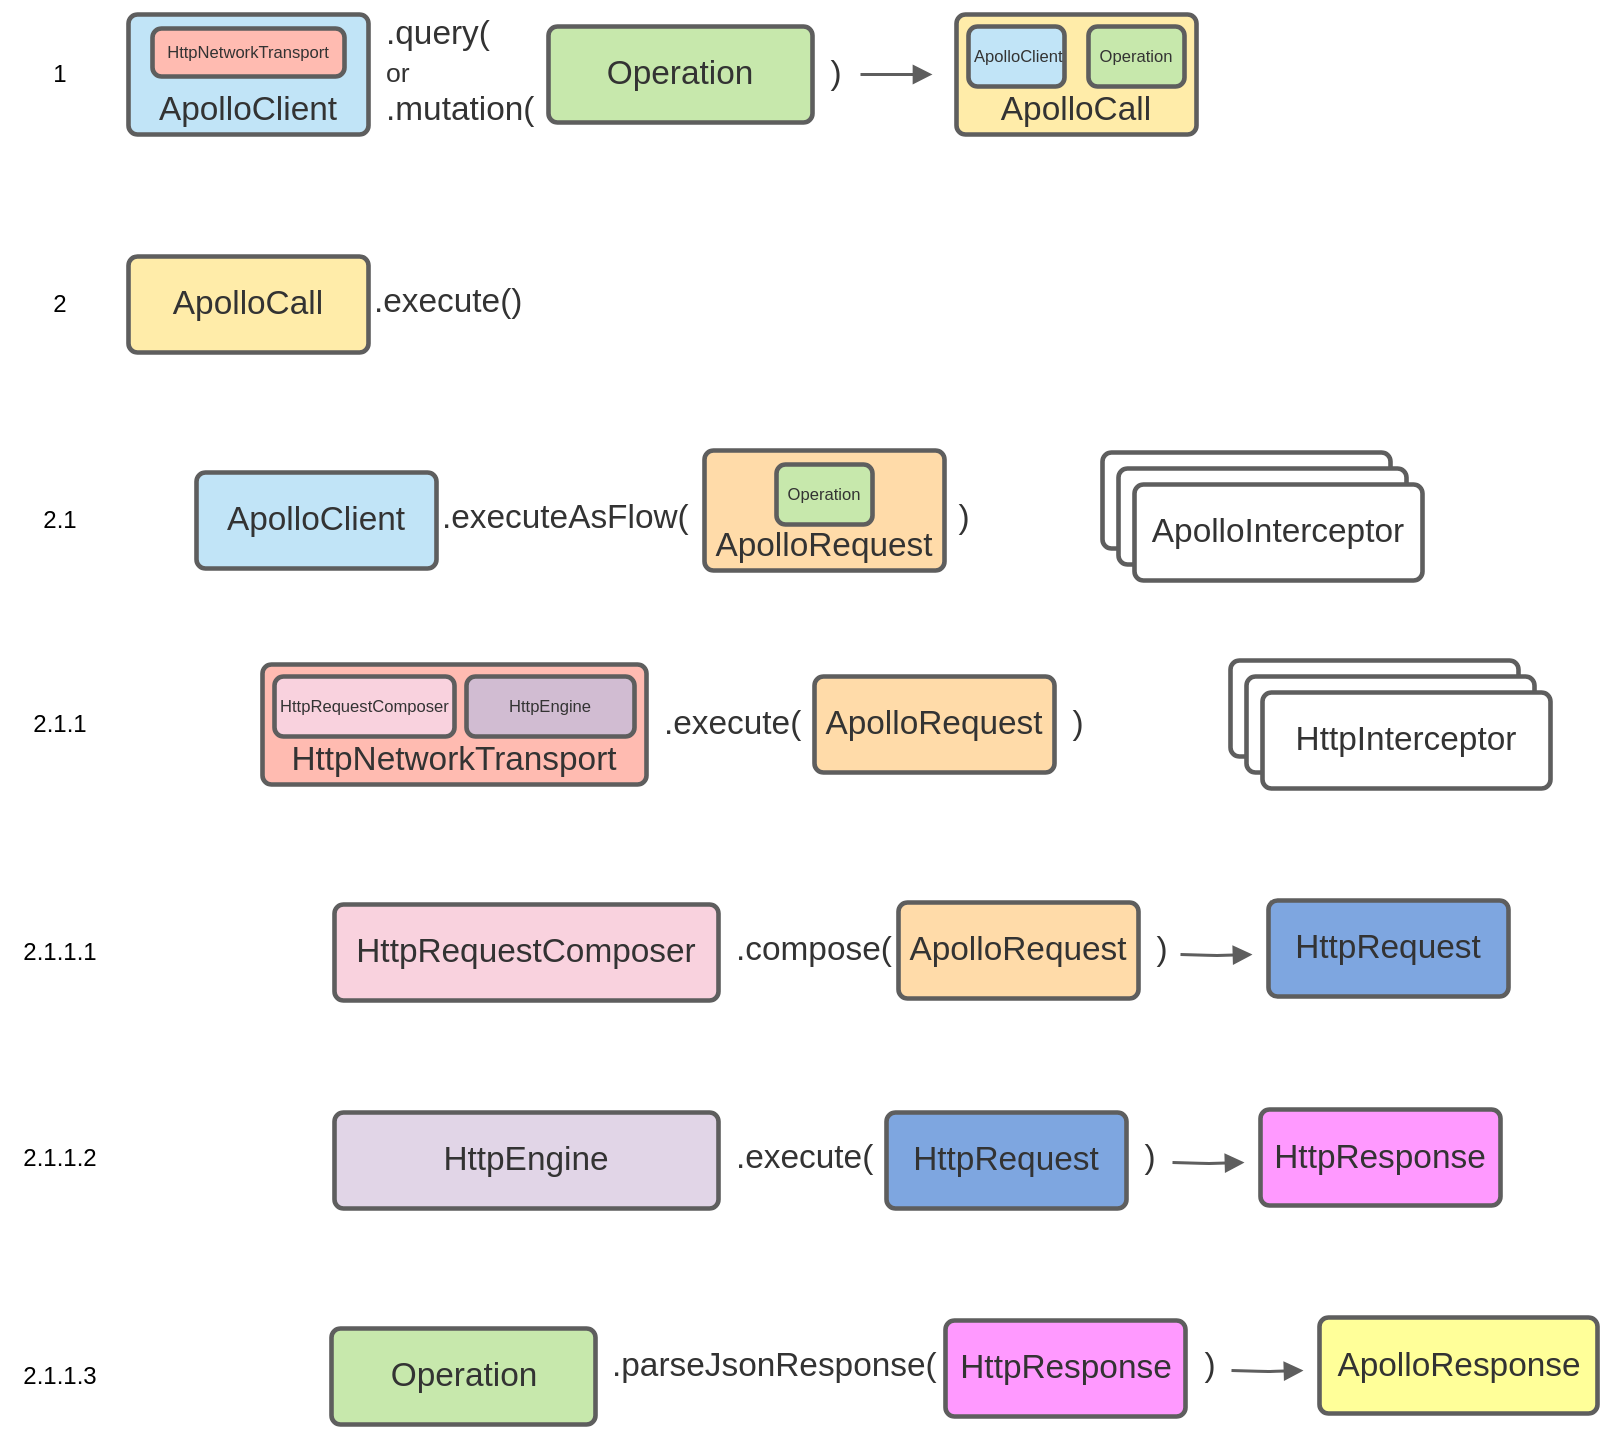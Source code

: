 <mxfile version="15.9.6" type="device"><diagram id="0AwK3GZKVNZshC79Ro2-" name="Page-1"><mxGraphModel dx="676" dy="380" grid="1" gridSize="8" guides="1" tooltips="1" connect="1" arrows="1" fold="1" page="1" pageScale="1" pageWidth="850" pageHeight="1100" math="0" shadow="0"><root><mxCell id="0"/><mxCell id="1" parent="0"/><UserObject label="&lt;div style=&quot;display: flex; justify-content: flex-start; text-align: left; align-items: baseline; font-size: 0; line-height: 1.25;margin-top: -2px;&quot;&gt;&lt;span&gt;&lt;span style=&quot;font-size:16.7px;color:#333333;&quot;&gt;.query(&#10;&lt;/span&gt;&lt;/span&gt;&lt;/div&gt;&lt;div style=&quot;display: flex; justify-content: flex-start; text-align: left; align-items: baseline; font-size: 0; line-height: 1.25;margin-top: -2px;&quot;&gt;&lt;span&gt;&lt;span style=&quot;font-size:13px;color:#333333;&quot;&gt;&lt;span style=&quot;font-size:13.3px;color:#333333;&quot;&gt;     or&lt;/span&gt;&lt;span style=&quot;font-size:16.7px;color:#333333;&quot;&gt;&#10;&lt;/span&gt;&lt;/span&gt;&lt;/span&gt;&lt;/div&gt;&lt;div style=&quot;display: flex; justify-content: flex-start; text-align: left; align-items: baseline; font-size: 0; line-height: 1.25;margin-top: -2px;&quot;&gt;&lt;span&gt;&lt;span style=&quot;font-size:16.7px;color:#333333;&quot;&gt;.mutation(&lt;/span&gt;&lt;/span&gt;&lt;/div&gt;" lucidchartObjectId="KCqBvyay6NQ." id="zQTil74kYK2lLMVbWWeU-31"><mxCell style="html=1;overflow=block;blockSpacing=1;whiteSpace=wrap;fontSize=13;spacing=3.8;strokeOpacity=0;fillOpacity=0;rounded=1;absoluteArcSize=1;arcSize=9;fillColor=#ffffff;strokeWidth=2.3;" vertex="1" parent="1"><mxGeometry x="190" y="32" width="120" height="70" as="geometry"/></mxCell></UserObject><UserObject label="Operation" lucidchartObjectId="cEqB3Lt0l3oM" id="zQTil74kYK2lLMVbWWeU-32"><mxCell style="html=1;overflow=block;blockSpacing=1;whiteSpace=wrap;fontSize=16.7;fontColor=#333333;spacing=3.8;strokeColor=#5e5e5e;strokeOpacity=100;fillOpacity=100;rounded=1;absoluteArcSize=1;arcSize=9;fillColor=#c7e8ac;strokeWidth=2.3;" vertex="1" parent="1"><mxGeometry x="274" y="43" width="132" height="48" as="geometry"/></mxCell></UserObject><UserObject label=")" lucidchartObjectId="qEqBBm7jMyqK" id="zQTil74kYK2lLMVbWWeU-33"><mxCell style="html=1;overflow=block;blockSpacing=1;whiteSpace=wrap;fontSize=16.7;fontColor=#333333;align=center;spacing=3.8;strokeOpacity=0;fillOpacity=0;rounded=1;absoluteArcSize=1;arcSize=9;fillColor=#ffffff;strokeWidth=2.3;" vertex="1" parent="1"><mxGeometry x="406" y="32" width="24" height="70" as="geometry"/></mxCell></UserObject><mxCell id="zQTil74kYK2lLMVbWWeU-34" value="ApolloCall" style="html=1;overflow=block;blockSpacing=1;whiteSpace=wrap;fontSize=16.7;fontColor=#333333;spacing=3.8;verticalAlign=bottom;strokeColor=#5e5e5e;strokeOpacity=100;fillOpacity=100;rounded=1;absoluteArcSize=1;arcSize=9;fillColor=#ffeca9;strokeWidth=2.3;container=1;collapsible=0;" vertex="1" parent="1"><mxGeometry x="478" y="37" width="120" height="60" as="geometry"/></mxCell><UserObject label="ApolloClient" lucidchartObjectId="mHqB0xX6ZubL" id="zQTil74kYK2lLMVbWWeU-35"><mxCell style="html=1;overflow=block;blockSpacing=1;whiteSpace=wrap;fontSize=8.3;fontColor=#333333;spacing=3.8;strokeColor=#5e5e5e;strokeOpacity=100;fillOpacity=100;rounded=1;absoluteArcSize=1;arcSize=9;fillColor=#c1e4f7;strokeWidth=2.3;" vertex="1" parent="zQTil74kYK2lLMVbWWeU-34"><mxGeometry x="6" y="6" width="48" height="30" as="geometry"/></mxCell></UserObject><UserObject label="Operation" lucidchartObjectId="mHqBvXi0jiKC" id="zQTil74kYK2lLMVbWWeU-36"><mxCell style="html=1;overflow=block;blockSpacing=1;whiteSpace=wrap;fontSize=8.3;fontColor=#333333;spacing=3.8;strokeColor=#5e5e5e;strokeOpacity=100;fillOpacity=100;rounded=1;absoluteArcSize=1;arcSize=9;fillColor=#c7e8ac;strokeWidth=2.3;" vertex="1" parent="zQTil74kYK2lLMVbWWeU-34"><mxGeometry x="66" y="6" width="48" height="30" as="geometry"/></mxCell></UserObject><UserObject label="" lucidchartObjectId="OUqBkw0jFUrG" id="zQTil74kYK2lLMVbWWeU-37"><mxCell style="html=1;jettySize=18;whiteSpace=wrap;fontSize=13;strokeColor=#5E5E5E;strokeWidth=1.5;rounded=1;arcSize=12;edgeStyle=orthogonalEdgeStyle;startArrow=none;endArrow=block;endFill=1;exitX=1;exitY=0.5;exitPerimeter=0;" edge="1" parent="1" source="zQTil74kYK2lLMVbWWeU-33"><mxGeometry width="100" height="100" relative="1" as="geometry"><Array as="points"/><mxPoint x="466" y="67" as="targetPoint"/></mxGeometry></mxCell></UserObject><UserObject label="ApolloCall" lucidchartObjectId="YWqBQHTfjr6." id="zQTil74kYK2lLMVbWWeU-38"><mxCell style="html=1;overflow=block;blockSpacing=1;whiteSpace=wrap;fontSize=16.7;fontColor=#333333;spacing=3.8;strokeColor=#5e5e5e;strokeOpacity=100;fillOpacity=100;rounded=1;absoluteArcSize=1;arcSize=9;fillColor=#ffeca9;strokeWidth=2.3;" vertex="1" parent="1"><mxGeometry x="64" y="158" width="120" height="48" as="geometry"/></mxCell></UserObject><UserObject label=".execute()" lucidchartObjectId="-WqBX4Z273sP" id="zQTil74kYK2lLMVbWWeU-39"><mxCell style="html=1;overflow=block;blockSpacing=1;whiteSpace=wrap;fontSize=16.7;fontColor=#333333;align=left;spacing=3.8;strokeOpacity=0;fillOpacity=0;rounded=1;absoluteArcSize=1;arcSize=9;fillColor=#ffffff;strokeWidth=2.3;" vertex="1" parent="1"><mxGeometry x="184" y="146" width="84" height="70" as="geometry"/></mxCell></UserObject><mxCell id="zQTil74kYK2lLMVbWWeU-40" value="ApolloRequest" style="html=1;overflow=block;blockSpacing=1;whiteSpace=wrap;fontSize=16.7;fontColor=#333333;spacing=3.8;verticalAlign=bottom;strokeColor=#5e5e5e;strokeOpacity=100;fillOpacity=100;rounded=1;absoluteArcSize=1;arcSize=9;fillColor=#ffdba9;strokeWidth=2.3;container=1;collapsible=0;" vertex="1" parent="1"><mxGeometry x="352" y="255" width="120" height="60" as="geometry"/></mxCell><UserObject label="Operation" lucidchartObjectId="A1qBrT4jr0xm" id="zQTil74kYK2lLMVbWWeU-41"><mxCell style="html=1;overflow=block;blockSpacing=1;whiteSpace=wrap;fontSize=8.3;fontColor=#333333;spacing=3.8;strokeColor=#5e5e5e;strokeOpacity=100;fillOpacity=100;rounded=1;absoluteArcSize=1;arcSize=9;fillColor=#c7e8ac;strokeWidth=2.3;" vertex="1" parent="zQTil74kYK2lLMVbWWeU-40"><mxGeometry x="36" y="7" width="48" height="30" as="geometry"/></mxCell></UserObject><UserObject label="ApolloClient" lucidchartObjectId="V5qB8_~xDIyK" id="zQTil74kYK2lLMVbWWeU-42"><mxCell style="html=1;overflow=block;blockSpacing=1;whiteSpace=wrap;fontSize=16.7;fontColor=#333333;spacing=3.8;strokeColor=#5e5e5e;strokeOpacity=100;fillOpacity=100;rounded=1;absoluteArcSize=1;arcSize=9;fillColor=#c1e4f7;strokeWidth=2.3;" vertex="1" parent="1"><mxGeometry x="98" y="266" width="120" height="48" as="geometry"/></mxCell></UserObject><UserObject label=".executeAsFlow(" lucidchartObjectId="c8qBjU_MAyJP" id="zQTil74kYK2lLMVbWWeU-43"><mxCell style="html=1;overflow=block;blockSpacing=1;whiteSpace=wrap;fontSize=16.7;fontColor=#333333;align=left;spacing=3.8;strokeOpacity=0;fillOpacity=0;rounded=1;absoluteArcSize=1;arcSize=9;fillColor=#ffffff;strokeWidth=2.3;" vertex="1" parent="1"><mxGeometry x="218" y="254" width="84" height="70" as="geometry"/></mxCell></UserObject><UserObject label=")" lucidchartObjectId="E9qBS6D.h-Bz" id="zQTil74kYK2lLMVbWWeU-45"><mxCell style="html=1;overflow=block;blockSpacing=1;whiteSpace=wrap;fontSize=16.7;fontColor=#333333;align=center;spacing=3.8;strokeOpacity=0;fillOpacity=0;rounded=1;absoluteArcSize=1;arcSize=9;fillColor=#ffffff;strokeWidth=2.3;" vertex="1" parent="1"><mxGeometry x="470" y="265" width="24" height="47" as="geometry"/></mxCell></UserObject><mxCell id="zQTil74kYK2lLMVbWWeU-46" value="ApolloClient" style="html=1;overflow=block;blockSpacing=1;whiteSpace=wrap;fontSize=16.7;fontColor=#333333;spacing=3.8;verticalAlign=bottom;strokeColor=#5e5e5e;strokeOpacity=100;fillOpacity=100;rounded=1;absoluteArcSize=1;arcSize=9;fillColor=#c1e4f7;strokeWidth=2.3;container=1;collapsible=0;" vertex="1" parent="1"><mxGeometry x="64" y="37" width="120" height="60" as="geometry"/></mxCell><UserObject label="HttpNetworkTransport" lucidchartObjectId="t_qB.02eR6xR" id="zQTil74kYK2lLMVbWWeU-47"><mxCell style="html=1;overflow=block;blockSpacing=1;whiteSpace=wrap;fontSize=8.3;fontColor=#333333;spacing=3.8;strokeColor=#5e5e5e;strokeOpacity=100;fillOpacity=100;rounded=1;absoluteArcSize=1;arcSize=9;fillColor=#ffbbb1;strokeWidth=2.3;" vertex="1" parent="zQTil74kYK2lLMVbWWeU-46"><mxGeometry x="12" y="7" width="96" height="24" as="geometry"/></mxCell></UserObject><mxCell id="zQTil74kYK2lLMVbWWeU-48" value="HttpNetworkTransport" style="html=1;overflow=block;blockSpacing=1;whiteSpace=wrap;fontSize=16.7;fontColor=#333333;spacing=3.8;verticalAlign=bottom;strokeColor=#5e5e5e;strokeOpacity=100;fillOpacity=100;rounded=1;absoluteArcSize=1;arcSize=9;fillColor=#ffbbb1;strokeWidth=2.3;container=1;collapsible=0;" vertex="1" parent="1"><mxGeometry x="131" y="362" width="192" height="60" as="geometry"/></mxCell><UserObject label="HttpRequestComposer" lucidchartObjectId="GbrBQHdOj2oU" id="zQTil74kYK2lLMVbWWeU-49"><mxCell style="html=1;overflow=block;blockSpacing=1;whiteSpace=wrap;fontSize=8.3;fontColor=#333333;spacing=3.8;strokeColor=#5e5e5e;strokeOpacity=100;fillOpacity=100;rounded=1;absoluteArcSize=1;arcSize=9;fillColor=#f9d2de;strokeWidth=2.3;" vertex="1" parent="zQTil74kYK2lLMVbWWeU-48"><mxGeometry x="6" y="6" width="90" height="30" as="geometry"/></mxCell></UserObject><UserObject label="HttpEngine" lucidchartObjectId="GbrBaSmK29o~" id="zQTil74kYK2lLMVbWWeU-50"><mxCell style="html=1;overflow=block;blockSpacing=1;whiteSpace=wrap;fontSize=8.3;fontColor=#333333;spacing=3.8;strokeColor=#5e5e5e;strokeOpacity=100;fillOpacity=100;rounded=1;absoluteArcSize=1;arcSize=9;fillColor=#d1bcd2;strokeWidth=2.3;" vertex="1" parent="zQTil74kYK2lLMVbWWeU-48"><mxGeometry x="102" y="6" width="84" height="30" as="geometry"/></mxCell></UserObject><UserObject label=".execute(" lucidchartObjectId="zfrB5EARPC0t" id="zQTil74kYK2lLMVbWWeU-51"><mxCell style="html=1;overflow=block;blockSpacing=1;whiteSpace=wrap;fontSize=16.7;fontColor=#333333;align=left;spacing=3.8;strokeOpacity=0;fillOpacity=0;rounded=1;absoluteArcSize=1;arcSize=9;fillColor=#ffffff;strokeWidth=2.3;" vertex="1" parent="1"><mxGeometry x="329" y="357" width="84" height="70" as="geometry"/></mxCell></UserObject><UserObject label="ApolloRequest" lucidchartObjectId="zfrB8r_cxc2H" id="zQTil74kYK2lLMVbWWeU-52"><mxCell style="html=1;overflow=block;blockSpacing=1;whiteSpace=wrap;fontSize=16.7;fontColor=#333333;spacing=3.8;strokeColor=#5e5e5e;strokeOpacity=100;fillOpacity=100;rounded=1;absoluteArcSize=1;arcSize=9;fillColor=#ffdba9;strokeWidth=2.3;" vertex="1" parent="1"><mxGeometry x="407" y="368" width="120" height="48" as="geometry"/></mxCell></UserObject><UserObject label=")" lucidchartObjectId="zfrBSN.YTlL1" id="zQTil74kYK2lLMVbWWeU-53"><mxCell style="html=1;overflow=block;blockSpacing=1;whiteSpace=wrap;fontSize=16.7;fontColor=#333333;align=center;spacing=3.8;strokeOpacity=0;fillOpacity=0;rounded=1;absoluteArcSize=1;arcSize=9;fillColor=#ffffff;strokeWidth=2.3;" vertex="1" parent="1"><mxGeometry x="527" y="368" width="24" height="47" as="geometry"/></mxCell></UserObject><UserObject label="HttpRequestComposer" lucidchartObjectId="ZirBEn.~t_UZ" id="zQTil74kYK2lLMVbWWeU-54"><mxCell style="html=1;overflow=block;blockSpacing=1;whiteSpace=wrap;fontSize=16.7;fontColor=#333333;spacing=3.8;strokeColor=#5e5e5e;strokeOpacity=100;fillOpacity=100;rounded=1;absoluteArcSize=1;arcSize=9;fillColor=#f9d2de;strokeWidth=2.3;" vertex="1" parent="1"><mxGeometry x="167" y="482" width="192" height="48" as="geometry"/></mxCell></UserObject><UserObject label=".compose(" lucidchartObjectId="~jrBlSVows3b" id="zQTil74kYK2lLMVbWWeU-55"><mxCell style="html=1;overflow=block;blockSpacing=1;whiteSpace=wrap;fontSize=16.7;fontColor=#333333;align=left;spacing=3.8;strokeOpacity=0;fillOpacity=0;rounded=1;absoluteArcSize=1;arcSize=9;fillColor=#ffffff;strokeWidth=2.3;" vertex="1" parent="1"><mxGeometry x="365" y="470" width="84" height="70" as="geometry"/></mxCell></UserObject><UserObject label="ApolloRequest" lucidchartObjectId="9krBw-I6U8yS" id="zQTil74kYK2lLMVbWWeU-56"><mxCell style="html=1;overflow=block;blockSpacing=1;whiteSpace=wrap;fontSize=16.7;fontColor=#333333;spacing=3.8;strokeColor=#5e5e5e;strokeOpacity=100;fillOpacity=100;rounded=1;absoluteArcSize=1;arcSize=9;fillColor=#ffdba9;strokeWidth=2.3;" vertex="1" parent="1"><mxGeometry x="449" y="481" width="120" height="48" as="geometry"/></mxCell></UserObject><UserObject label=")" lucidchartObjectId="zfrBSN.YTlL1" id="zQTil74kYK2lLMVbWWeU-57"><mxCell style="html=1;overflow=block;blockSpacing=1;whiteSpace=wrap;fontSize=16.7;fontColor=#333333;align=center;spacing=3.8;strokeOpacity=0;fillOpacity=0;rounded=1;absoluteArcSize=1;arcSize=9;fillColor=#ffffff;strokeWidth=2.3;" vertex="1" parent="1"><mxGeometry x="569" y="481" width="24" height="47" as="geometry"/></mxCell></UserObject><UserObject label="HttpRequest" lucidchartObjectId="9krBw-I6U8yS" id="zQTil74kYK2lLMVbWWeU-58"><mxCell style="html=1;overflow=block;blockSpacing=1;whiteSpace=wrap;fontSize=16.7;fontColor=#333333;spacing=3.8;strokeColor=#5e5e5e;strokeOpacity=100;fillOpacity=100;rounded=1;absoluteArcSize=1;arcSize=9;fillColor=#7EA6E0;strokeWidth=2.3;" vertex="1" parent="1"><mxGeometry x="634" y="480" width="120" height="48" as="geometry"/></mxCell></UserObject><UserObject label="HttpEngine" lucidchartObjectId="ZirBEn.~t_UZ" id="zQTil74kYK2lLMVbWWeU-59"><mxCell style="html=1;overflow=block;blockSpacing=1;whiteSpace=wrap;fontSize=16.7;fontColor=#333333;spacing=3.8;strokeColor=#5e5e5e;strokeOpacity=100;fillOpacity=100;rounded=1;absoluteArcSize=1;arcSize=9;fillColor=#E1D5E7;strokeWidth=2.3;" vertex="1" parent="1"><mxGeometry x="167" y="586" width="192" height="48" as="geometry"/></mxCell></UserObject><UserObject label=".execute(" lucidchartObjectId="~jrBlSVows3b" id="zQTil74kYK2lLMVbWWeU-60"><mxCell style="html=1;overflow=block;blockSpacing=1;whiteSpace=wrap;fontSize=16.7;fontColor=#333333;align=left;spacing=3.8;strokeOpacity=0;fillOpacity=0;rounded=1;absoluteArcSize=1;arcSize=9;fillColor=#ffffff;strokeWidth=2.3;" vertex="1" parent="1"><mxGeometry x="365" y="574" width="84" height="70" as="geometry"/></mxCell></UserObject><UserObject label="HttpRequest" lucidchartObjectId="9krBw-I6U8yS" id="zQTil74kYK2lLMVbWWeU-62"><mxCell style="html=1;overflow=block;blockSpacing=1;whiteSpace=wrap;fontSize=16.7;fontColor=#333333;spacing=3.8;strokeColor=#5e5e5e;strokeOpacity=100;fillOpacity=100;rounded=1;absoluteArcSize=1;arcSize=9;fillColor=#7EA6E0;strokeWidth=2.3;" vertex="1" parent="1"><mxGeometry x="443" y="586" width="120" height="48" as="geometry"/></mxCell></UserObject><UserObject label=")" lucidchartObjectId="zfrBSN.YTlL1" id="zQTil74kYK2lLMVbWWeU-63"><mxCell style="html=1;overflow=block;blockSpacing=1;whiteSpace=wrap;fontSize=16.7;fontColor=#333333;align=center;spacing=3.8;strokeOpacity=0;fillOpacity=0;rounded=1;absoluteArcSize=1;arcSize=9;fillColor=#ffffff;strokeWidth=2.3;" vertex="1" parent="1"><mxGeometry x="563" y="585.5" width="24" height="47" as="geometry"/></mxCell></UserObject><UserObject label="HttpResponse" lucidchartObjectId="9krBw-I6U8yS" id="zQTil74kYK2lLMVbWWeU-64"><mxCell style="html=1;overflow=block;blockSpacing=1;whiteSpace=wrap;fontSize=16.7;fontColor=#333333;spacing=3.8;strokeColor=#5e5e5e;strokeOpacity=100;fillOpacity=100;rounded=1;absoluteArcSize=1;arcSize=9;fillColor=#FF99FF;strokeWidth=2.3;" vertex="1" parent="1"><mxGeometry x="630" y="584.5" width="120" height="48" as="geometry"/></mxCell></UserObject><UserObject label="" lucidchartObjectId="OUqBkw0jFUrG" id="zQTil74kYK2lLMVbWWeU-65"><mxCell style="html=1;jettySize=18;whiteSpace=wrap;fontSize=13;strokeColor=#5E5E5E;strokeWidth=1.5;rounded=1;arcSize=12;edgeStyle=orthogonalEdgeStyle;startArrow=none;endArrow=block;endFill=1;exitX=1;exitY=0.5;exitPerimeter=0;" edge="1" parent="1"><mxGeometry width="100" height="100" relative="1" as="geometry"><Array as="points"/><mxPoint x="626" y="507" as="targetPoint"/><mxPoint x="590" y="507" as="sourcePoint"/></mxGeometry></mxCell></UserObject><UserObject label="" lucidchartObjectId="OUqBkw0jFUrG" id="zQTil74kYK2lLMVbWWeU-66"><mxCell style="html=1;jettySize=18;whiteSpace=wrap;fontSize=13;strokeColor=#5E5E5E;strokeWidth=1.5;rounded=1;arcSize=12;edgeStyle=orthogonalEdgeStyle;startArrow=none;endArrow=block;endFill=1;exitX=1;exitY=0.5;exitPerimeter=0;" edge="1" parent="1"><mxGeometry width="100" height="100" relative="1" as="geometry"><Array as="points"/><mxPoint x="622" y="611" as="targetPoint"/><mxPoint x="586" y="611" as="sourcePoint"/></mxGeometry></mxCell></UserObject><UserObject label="Operation" lucidchartObjectId="cEqB3Lt0l3oM" id="zQTil74kYK2lLMVbWWeU-67"><mxCell style="html=1;overflow=block;blockSpacing=1;whiteSpace=wrap;fontSize=16.7;fontColor=#333333;spacing=3.8;strokeColor=#5e5e5e;strokeOpacity=100;fillOpacity=100;rounded=1;absoluteArcSize=1;arcSize=9;fillColor=#c7e8ac;strokeWidth=2.3;" vertex="1" parent="1"><mxGeometry x="165.5" y="694" width="132" height="48" as="geometry"/></mxCell></UserObject><UserObject label=".parseJsonResponse(" lucidchartObjectId="~jrBlSVows3b" id="zQTil74kYK2lLMVbWWeU-68"><mxCell style="html=1;overflow=block;blockSpacing=1;whiteSpace=wrap;fontSize=16.7;fontColor=#333333;align=left;spacing=3.8;strokeOpacity=0;fillOpacity=0;rounded=1;absoluteArcSize=1;arcSize=9;fillColor=#ffffff;strokeWidth=2.3;" vertex="1" parent="1"><mxGeometry x="302.5" y="678" width="84" height="70" as="geometry"/></mxCell></UserObject><UserObject label="HttpResponse" lucidchartObjectId="9krBw-I6U8yS" id="zQTil74kYK2lLMVbWWeU-69"><mxCell style="html=1;overflow=block;blockSpacing=1;whiteSpace=wrap;fontSize=16.7;fontColor=#333333;spacing=3.8;strokeColor=#5e5e5e;strokeOpacity=100;fillOpacity=100;rounded=1;absoluteArcSize=1;arcSize=9;fillColor=#FF99FF;strokeWidth=2.3;" vertex="1" parent="1"><mxGeometry x="472.5" y="690" width="120" height="48" as="geometry"/></mxCell></UserObject><UserObject label=")" lucidchartObjectId="zfrBSN.YTlL1" id="zQTil74kYK2lLMVbWWeU-70"><mxCell style="html=1;overflow=block;blockSpacing=1;whiteSpace=wrap;fontSize=16.7;fontColor=#333333;align=center;spacing=3.8;strokeOpacity=0;fillOpacity=0;rounded=1;absoluteArcSize=1;arcSize=9;fillColor=#ffffff;strokeWidth=2.3;" vertex="1" parent="1"><mxGeometry x="592.5" y="689.5" width="24" height="47" as="geometry"/></mxCell></UserObject><UserObject label="ApolloResponse" lucidchartObjectId="9krBw-I6U8yS" id="zQTil74kYK2lLMVbWWeU-71"><mxCell style="html=1;overflow=block;blockSpacing=1;whiteSpace=wrap;fontSize=16.7;fontColor=#333333;spacing=3.8;strokeColor=#5e5e5e;strokeOpacity=100;fillOpacity=100;rounded=1;absoluteArcSize=1;arcSize=9;fillColor=#FFFF99;strokeWidth=2.3;" vertex="1" parent="1"><mxGeometry x="659.5" y="688.5" width="139" height="48" as="geometry"/></mxCell></UserObject><UserObject label="" lucidchartObjectId="OUqBkw0jFUrG" id="zQTil74kYK2lLMVbWWeU-72"><mxCell style="html=1;jettySize=18;whiteSpace=wrap;fontSize=13;strokeColor=#5E5E5E;strokeWidth=1.5;rounded=1;arcSize=12;edgeStyle=orthogonalEdgeStyle;startArrow=none;endArrow=block;endFill=1;exitX=1;exitY=0.5;exitPerimeter=0;" edge="1" parent="1"><mxGeometry width="100" height="100" relative="1" as="geometry"><Array as="points"/><mxPoint x="651.5" y="715" as="targetPoint"/><mxPoint x="615.5" y="715" as="sourcePoint"/></mxGeometry></mxCell></UserObject><UserObject label="ApolloInterceptor" lucidchartObjectId="G5nBaTF-a2M_" id="zQTil74kYK2lLMVbWWeU-74"><mxCell style="html=1;overflow=block;blockSpacing=1;whiteSpace=wrap;fontSize=16.7;fontColor=#333333;spacing=3.8;strokeColor=#5e5e5e;strokeOpacity=100;rounded=1;absoluteArcSize=1;arcSize=9;strokeWidth=2.3;" vertex="1" parent="1"><mxGeometry x="551" y="256" width="144" height="48" as="geometry"/></mxCell></UserObject><UserObject label="ApolloInterceptor" lucidchartObjectId="G5nBaTF-a2M_" id="zQTil74kYK2lLMVbWWeU-76"><mxCell style="html=1;overflow=block;blockSpacing=1;whiteSpace=wrap;fontSize=16.7;fontColor=#333333;spacing=3.8;strokeColor=#5e5e5e;strokeOpacity=100;rounded=1;absoluteArcSize=1;arcSize=9;strokeWidth=2.3;" vertex="1" parent="1"><mxGeometry x="559" y="264" width="144" height="48" as="geometry"/></mxCell></UserObject><UserObject label="ApolloInterceptor" lucidchartObjectId="G5nBaTF-a2M_" id="zQTil74kYK2lLMVbWWeU-77"><mxCell style="html=1;overflow=block;blockSpacing=1;whiteSpace=wrap;fontSize=16.7;fontColor=#333333;spacing=3.8;strokeColor=#5e5e5e;strokeOpacity=100;rounded=1;absoluteArcSize=1;arcSize=9;strokeWidth=2.3;" vertex="1" parent="1"><mxGeometry x="567" y="272" width="144" height="48" as="geometry"/></mxCell></UserObject><UserObject label="ApolloInterceptor" lucidchartObjectId="G5nBaTF-a2M_" id="zQTil74kYK2lLMVbWWeU-78"><mxCell style="html=1;overflow=block;blockSpacing=1;whiteSpace=wrap;fontSize=16.7;fontColor=#333333;spacing=3.8;strokeColor=#5e5e5e;strokeOpacity=100;rounded=1;absoluteArcSize=1;arcSize=9;strokeWidth=2.3;" vertex="1" parent="1"><mxGeometry x="615" y="360" width="144" height="48" as="geometry"/></mxCell></UserObject><UserObject label="ApolloInterceptor" lucidchartObjectId="G5nBaTF-a2M_" id="zQTil74kYK2lLMVbWWeU-79"><mxCell style="html=1;overflow=block;blockSpacing=1;whiteSpace=wrap;fontSize=16.7;fontColor=#333333;spacing=3.8;strokeColor=#5e5e5e;strokeOpacity=100;rounded=1;absoluteArcSize=1;arcSize=9;strokeWidth=2.3;" vertex="1" parent="1"><mxGeometry x="623" y="368" width="144" height="48" as="geometry"/></mxCell></UserObject><UserObject label="HttpInterceptor" lucidchartObjectId="G5nBaTF-a2M_" id="zQTil74kYK2lLMVbWWeU-80"><mxCell style="html=1;overflow=block;blockSpacing=1;whiteSpace=wrap;fontSize=16.7;fontColor=#333333;spacing=3.8;strokeColor=#5e5e5e;strokeOpacity=100;rounded=1;absoluteArcSize=1;arcSize=9;strokeWidth=2.3;" vertex="1" parent="1"><mxGeometry x="631" y="376" width="144" height="48" as="geometry"/></mxCell></UserObject><mxCell id="zQTil74kYK2lLMVbWWeU-81" value="1" style="text;html=1;strokeColor=none;fillColor=none;align=center;verticalAlign=middle;whiteSpace=wrap;rounded=0;" vertex="1" parent="1"><mxGeometry y="52" width="60" height="30" as="geometry"/></mxCell><mxCell id="zQTil74kYK2lLMVbWWeU-83" value="2" style="text;html=1;strokeColor=none;fillColor=none;align=center;verticalAlign=middle;whiteSpace=wrap;rounded=0;" vertex="1" parent="1"><mxGeometry y="167" width="60" height="30" as="geometry"/></mxCell><mxCell id="zQTil74kYK2lLMVbWWeU-84" value="2.1" style="text;html=1;strokeColor=none;fillColor=none;align=center;verticalAlign=middle;whiteSpace=wrap;rounded=0;" vertex="1" parent="1"><mxGeometry y="275" width="60" height="30" as="geometry"/></mxCell><mxCell id="zQTil74kYK2lLMVbWWeU-85" value="2.1.1" style="text;html=1;strokeColor=none;fillColor=none;align=center;verticalAlign=middle;whiteSpace=wrap;rounded=0;" vertex="1" parent="1"><mxGeometry y="377" width="60" height="30" as="geometry"/></mxCell><mxCell id="zQTil74kYK2lLMVbWWeU-86" value="2.1.1.1" style="text;html=1;strokeColor=none;fillColor=none;align=center;verticalAlign=middle;whiteSpace=wrap;rounded=0;" vertex="1" parent="1"><mxGeometry y="491" width="60" height="30" as="geometry"/></mxCell><mxCell id="zQTil74kYK2lLMVbWWeU-87" value="2.1.1.2" style="text;html=1;strokeColor=none;fillColor=none;align=center;verticalAlign=middle;whiteSpace=wrap;rounded=0;" vertex="1" parent="1"><mxGeometry y="593.5" width="60" height="30" as="geometry"/></mxCell><mxCell id="zQTil74kYK2lLMVbWWeU-88" value="2.1.1.3" style="text;html=1;strokeColor=none;fillColor=none;align=center;verticalAlign=middle;whiteSpace=wrap;rounded=0;" vertex="1" parent="1"><mxGeometry y="703" width="60" height="30" as="geometry"/></mxCell></root></mxGraphModel></diagram></mxfile>